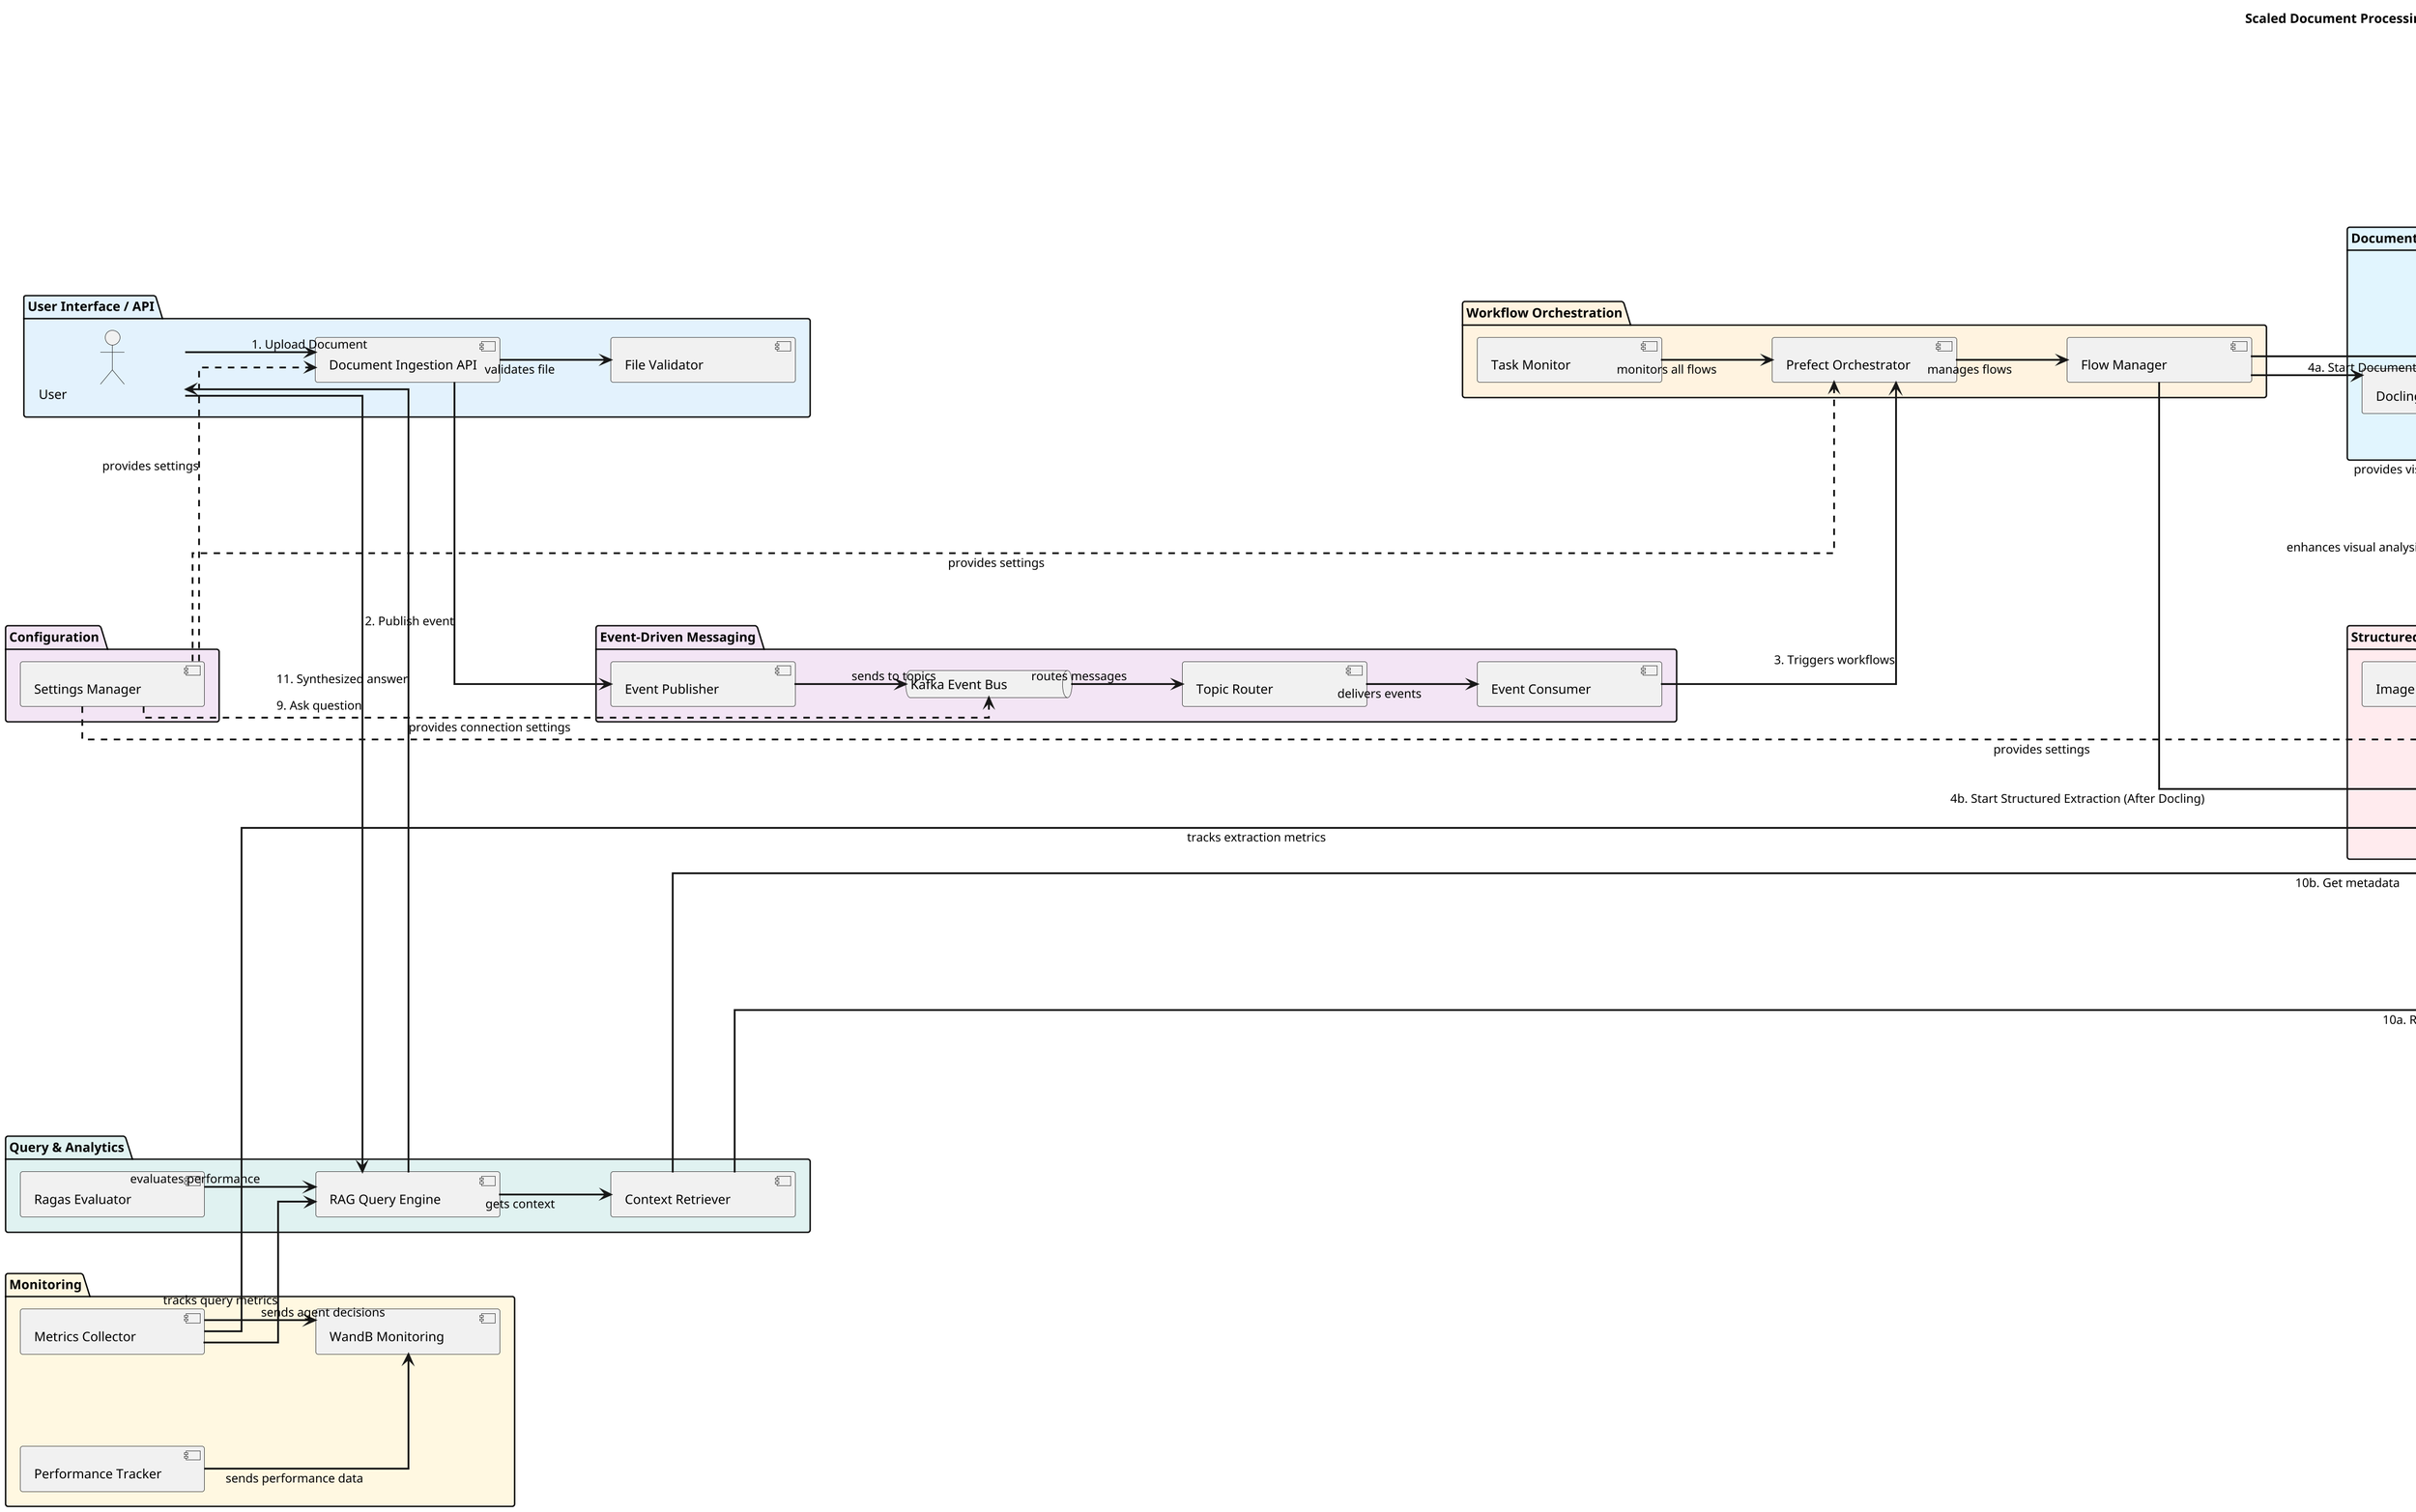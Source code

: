 @startuml

title Scaled Document Processing System - Component Architecture
left to right direction
skinparam linetype ortho
skinparam ranksep 120
skinparam nodesep 100
skinparam classAttributeIconSize 0
skinparam minClassWidth 160
skinparam arrowThickness 2
skinparam dpi 150
' === User Interface Layer ===
package "User Interface / API" #E3F2FD {
  actor User
  [Document Ingestion API] as API
  [File Validator] as Validator
}

' === Messaging Layer ===
package "Event-Driven Messaging" #F3E5F5 {
  queue "Kafka Event Bus" as Kafka
  [Event Publisher] as Publisher
  [Event Consumer] as Consumer
  [Topic Router] as Router
}

' === Orchestration Layer ===
package "Workflow Orchestration" #FFF3E0 {
  [Prefect Orchestrator] as Prefect
  [Flow Manager] as FlowMgr
  [Task Monitor] as Monitor
}

' === Parallel Processing Flows ===
package "Structured Extraction Flow" #FFEBEE {
  [Orchestrator Agent] as OrchestratorAgent
  [Field Discovery Agent] as FieldAgent
  [Extraction Agent Swarm] as ExtractionSwarm
  [Image Agent] as ImageAgent
}

package "Document Processing Pipeline" #E1F5FE {
  [Docling Processor] as DoclingProcessor
  [Structure Analyzer] as StructureAnalyzer
  [Content Extractor] as ContentExtractor
  [Content Validator] as ContentValidator
}

package "RAG Processing Flow" #FFFDE7 {
  [Semantic Chunker] as Chunker
  [Embedding Service] as EmbeddingService
  [Vector Storage] as VectorStorage
}

' === Data Management ===
package "Data Persistence" #E8F5E8 {
  [Persistence Manager] as PersistMgr
  [Document Repository] as DocRepo
  [Chunk Repository] as ChunkRepo
  [Result Repository] as ResultRepo
}

package "Data Stores" #F5F5F5 {
  database "PostgreSQL\n(Metadata)" as Postgres
  database "ChromaDB\n(Vector Store)" as Chroma
  database "Document Store\n(Files)" as FileStore
}

' === Query & Evaluation Layer ===
package "Query & Analytics" #E0F2F1 {
  [RAG Query Engine] as RAG
  [Ragas Evaluator] as Evaluator
  [Context Retriever] as Retriever
}

' === Monitoring & Observability ===
package "Monitoring" #FFF8E1 {
  [WandB Monitoring] as WandB
  [Metrics Collector] as Metrics
  [Performance Tracker] as Perf
}

' === Configuration ===
package "Configuration" #F3E5F5 {
  [Settings Manager] as Config
}

' === PRIMARY FLOW RELATIONSHIPS ===

' 1. Document Upload Flow
User --> API : 1. Upload Document
API --> Validator : validates file
API --> Publisher : 2. Publish event
Publisher --> Kafka : sends to topics
Kafka --> Router : routes messages
Router --> Consumer : delivers events
Consumer --> Prefect : 3. Triggers workflows

' 2. Parallel Flow Orchestration
Prefect --> FlowMgr : manages flows
FlowMgr --> DoclingProcessor : 4a. Start Document Processing (First)
FlowMgr --> OrchestratorAgent : 4b. Start Structured Extraction (After Docling)
FlowMgr --> Chunker : 4c. Start RAG Processing (After Docling)
Monitor --> Prefect : monitors all flows

' 3. Structured Extraction Flow
OrchestratorAgent --> FieldAgent : collaborates on discovery
OrchestratorAgent --> ExtractionSwarm : deploys for parallel extraction
ImageAgent --> OrchestratorAgent : provides visual analysis
ImageAgent --> FieldAgent : enhances field discovery

' 4. Document Processing Flow (Sequential - First)
DoclingProcessor --> StructureAnalyzer : extracts document structure
DoclingProcessor --> ContentExtractor : extracts clean content
ContentExtractor --> ContentValidator : validates extraction quality

' 5. Parallel Processing (After Document Processing Complete)
ContentValidator --> OrchestratorAgent : sends processed document
ContentValidator --> Chunker : sends processed document

' Image Agent Integration (Unified)
ImageAgent --> DoclingProcessor : enhances visual analysis
ImageAgent --> StructureAnalyzer : provides visual insights

' 6. RAG Processing Flow (Uses Docling Output)
Chunker --> EmbeddingService : creates embeddings from chunks
EmbeddingService --> VectorStorage : stores vectors

' 7. Data Persistence (All flows converge)
ExtractionSwarm --> PersistMgr : structured results
VectorStorage --> PersistMgr : vector data
Chunker --> PersistMgr : chunks & metadata
OrchestratorAgent --> PersistMgr : schemas
ContentValidator --> PersistMgr : processed documents

' Repository Pattern
PersistMgr --> DocRepo : document operations
PersistMgr --> ChunkRepo : chunk operations  
PersistMgr --> ResultRepo : result operations

' Data Store Connections
DocRepo --> Postgres : metadata
DocRepo --> FileStore : files
ChunkRepo --> Chroma : vectors
ChunkRepo --> Postgres : chunk metadata
ResultRepo --> Postgres : extraction results

' 8. Query Flow
User --> RAG : 9. Ask question
RAG --> Retriever : gets context
Retriever --> ChunkRepo : 10a. Retrieve chunks
Retriever --> DocRepo : 10b. Get metadata
RAG --> User : 11. Synthesized answer

' 9. Evaluation & Monitoring
Evaluator --> RAG : evaluates performance
Metrics --> ExtractionSwarm : tracks extraction metrics
Metrics --> RAG : tracks query metrics
Perf --> WandB : sends performance data
Metrics --> WandB : sends agent decisions

' Configuration Dependencies
Config ..> API : provides settings
Config ..> Prefect : provides settings
Config ..> PersistMgr : provides settings
Config ..> Kafka : provides connection settings

@enduml